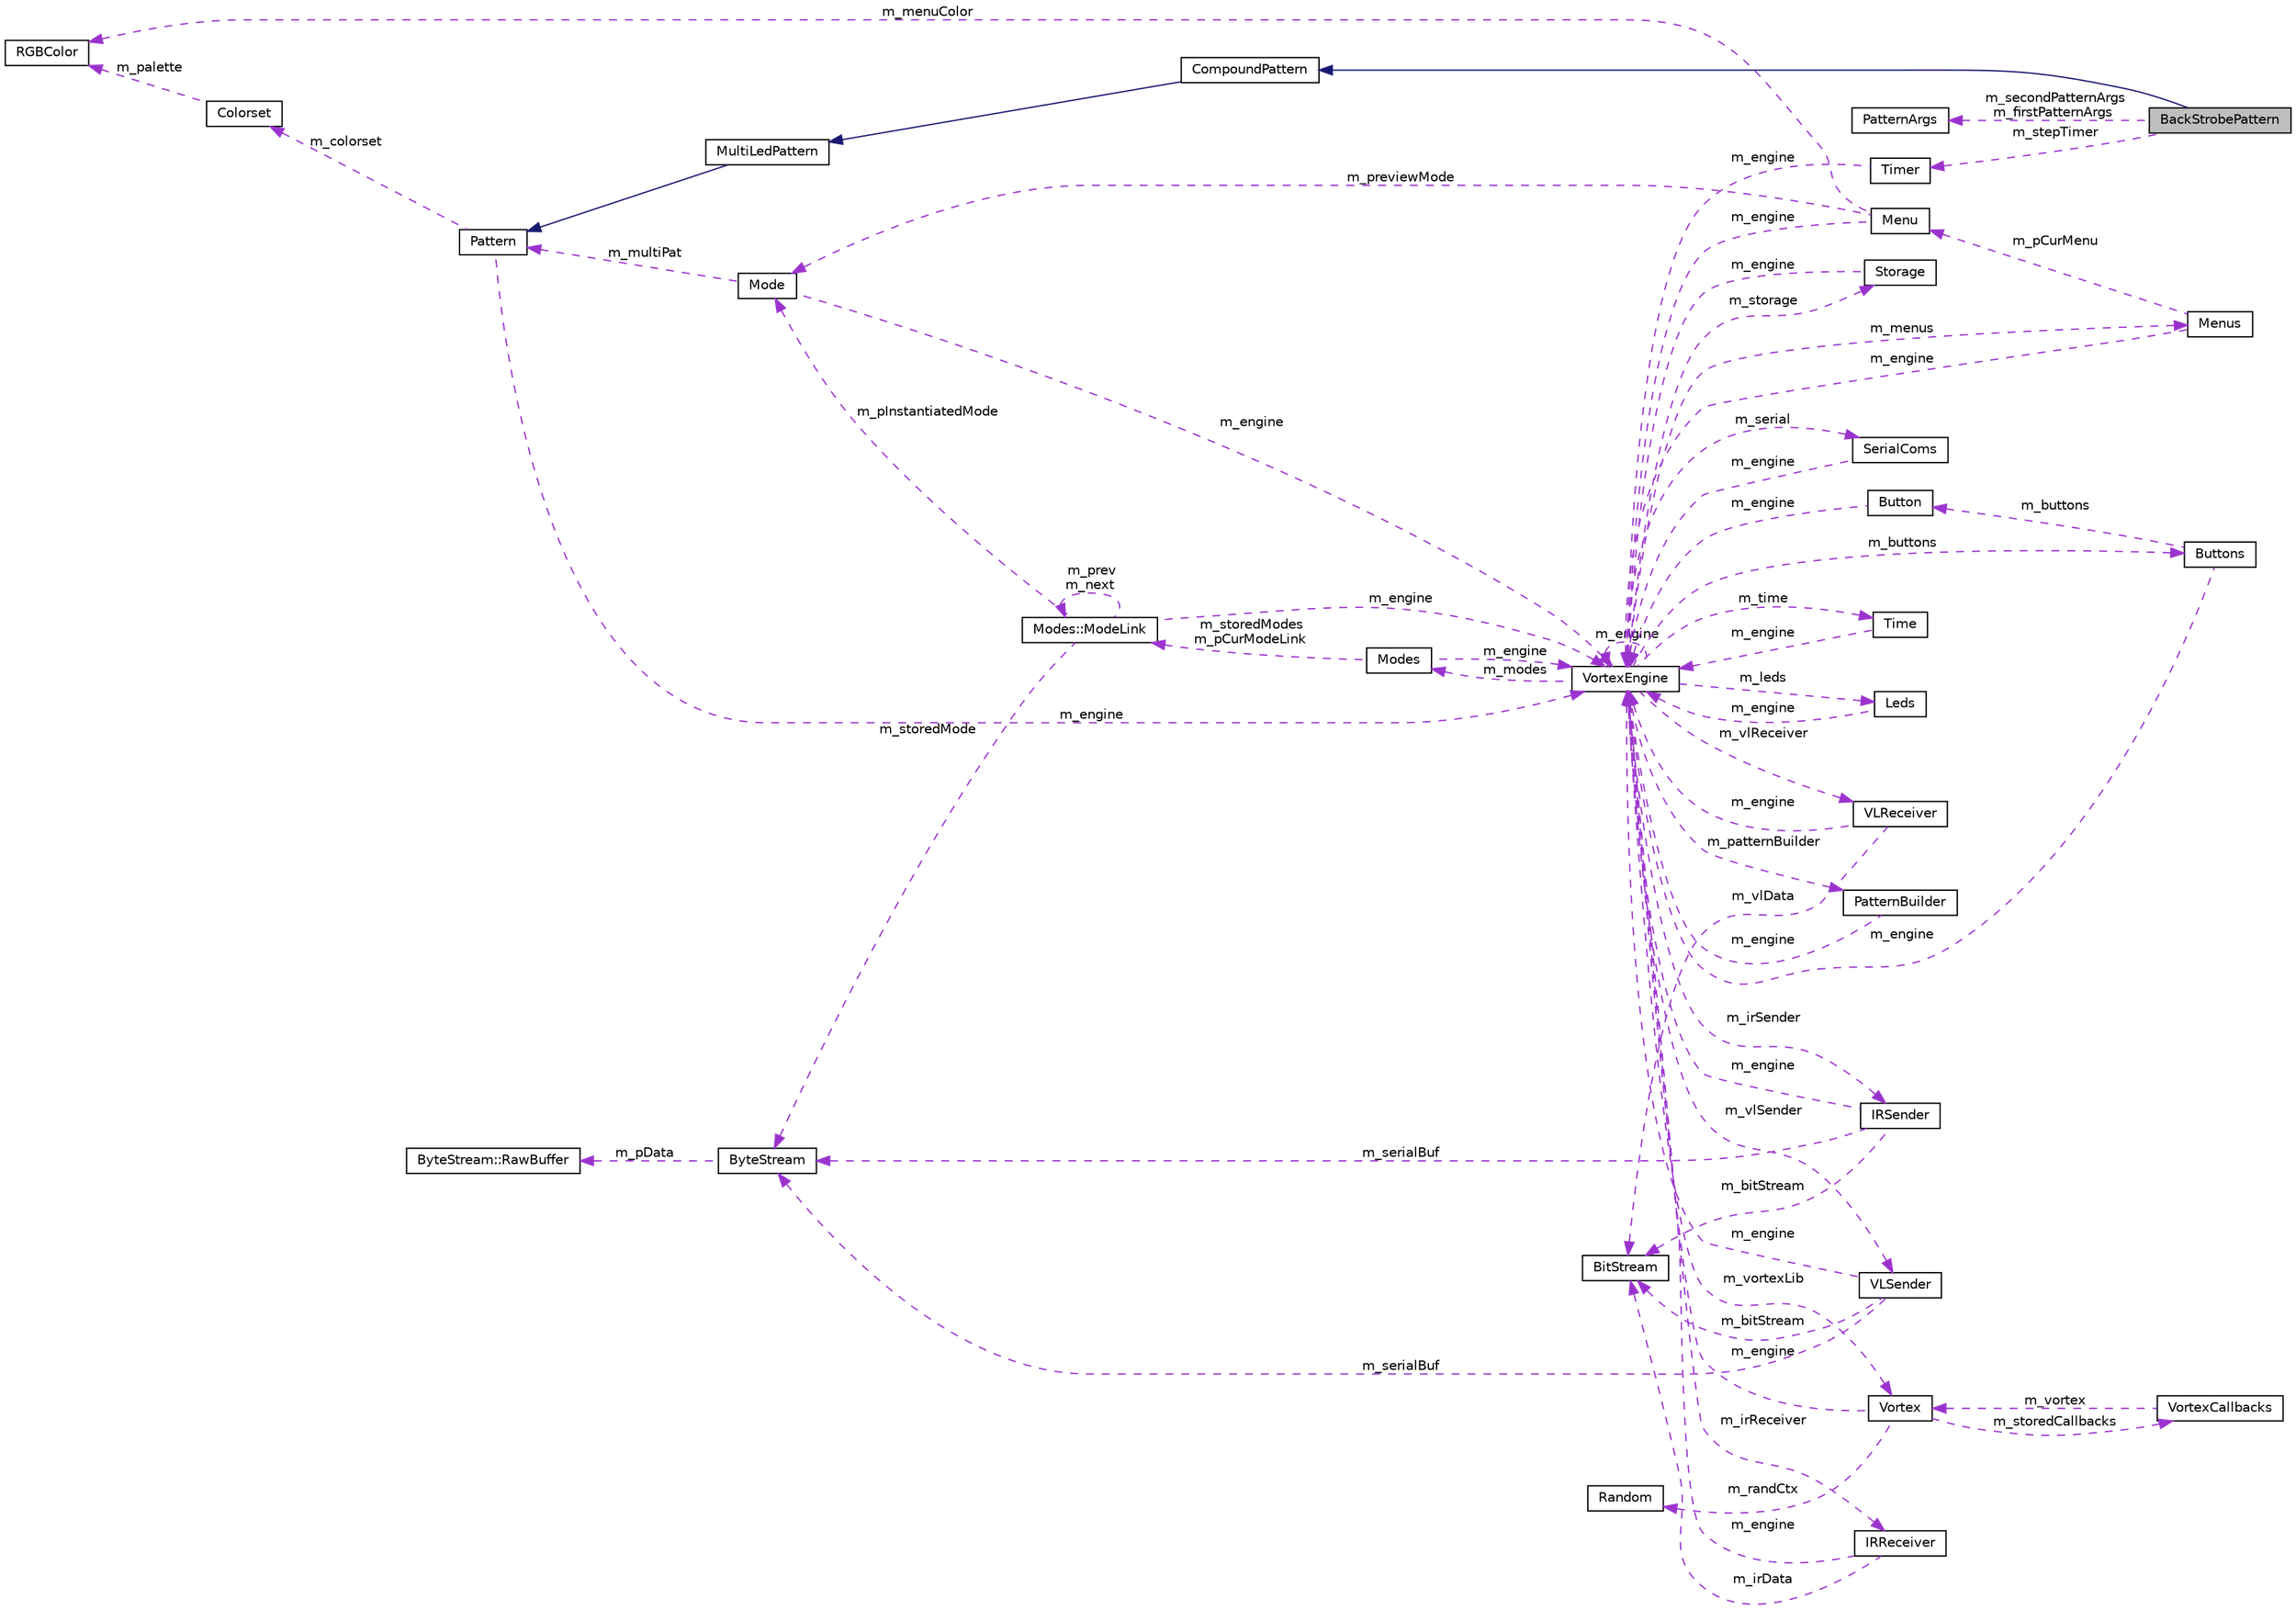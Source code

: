 digraph "BackStrobePattern"
{
 // INTERACTIVE_SVG=YES
 // LATEX_PDF_SIZE
  bgcolor="transparent";
  edge [fontname="Helvetica",fontsize="10",labelfontname="Helvetica",labelfontsize="10"];
  node [fontname="Helvetica",fontsize="10",shape=record];
  rankdir="LR";
  Node1 [label="BackStrobePattern",height=0.2,width=0.4,color="black", fillcolor="grey75", style="filled", fontcolor="black",tooltip=" "];
  Node2 -> Node1 [dir="back",color="midnightblue",fontsize="10",style="solid"];
  Node2 [label="CompoundPattern",height=0.2,width=0.4,color="black",URL="$classCompoundPattern.html",tooltip=" "];
  Node3 -> Node2 [dir="back",color="midnightblue",fontsize="10",style="solid"];
  Node3 [label="MultiLedPattern",height=0.2,width=0.4,color="black",URL="$classMultiLedPattern.html",tooltip=" "];
  Node4 -> Node3 [dir="back",color="midnightblue",fontsize="10",style="solid"];
  Node4 [label="Pattern",height=0.2,width=0.4,color="black",URL="$classPattern.html",tooltip=" "];
  Node5 -> Node4 [dir="back",color="darkorchid3",fontsize="10",style="dashed",label=" m_engine" ];
  Node5 [label="VortexEngine",height=0.2,width=0.4,color="black",URL="$classVortexEngine.html",tooltip=" "];
  Node6 -> Node5 [dir="back",color="darkorchid3",fontsize="10",style="dashed",label=" m_vlReceiver" ];
  Node6 [label="VLReceiver",height=0.2,width=0.4,color="black",URL="$classVLReceiver.html",tooltip=" "];
  Node5 -> Node6 [dir="back",color="darkorchid3",fontsize="10",style="dashed",label=" m_engine" ];
  Node7 -> Node6 [dir="back",color="darkorchid3",fontsize="10",style="dashed",label=" m_vlData" ];
  Node7 [label="BitStream",height=0.2,width=0.4,color="black",URL="$classBitStream.html",tooltip=" "];
  Node8 -> Node5 [dir="back",color="darkorchid3",fontsize="10",style="dashed",label=" m_storage" ];
  Node8 [label="Storage",height=0.2,width=0.4,color="black",URL="$classStorage.html",tooltip=" "];
  Node5 -> Node8 [dir="back",color="darkorchid3",fontsize="10",style="dashed",label=" m_engine" ];
  Node9 -> Node5 [dir="back",color="darkorchid3",fontsize="10",style="dashed",label=" m_irSender" ];
  Node9 [label="IRSender",height=0.2,width=0.4,color="black",URL="$classIRSender.html",tooltip=" "];
  Node5 -> Node9 [dir="back",color="darkorchid3",fontsize="10",style="dashed",label=" m_engine" ];
  Node7 -> Node9 [dir="back",color="darkorchid3",fontsize="10",style="dashed",label=" m_bitStream" ];
  Node10 -> Node9 [dir="back",color="darkorchid3",fontsize="10",style="dashed",label=" m_serialBuf" ];
  Node10 [label="ByteStream",height=0.2,width=0.4,color="black",URL="$classByteStream.html",tooltip=" "];
  Node11 -> Node10 [dir="back",color="darkorchid3",fontsize="10",style="dashed",label=" m_pData" ];
  Node11 [label="ByteStream::RawBuffer",height=0.2,width=0.4,color="black",URL="$structByteStream_1_1RawBuffer.html",tooltip=" "];
  Node5 -> Node5 [dir="back",color="darkorchid3",fontsize="10",style="dashed",label=" m_engine" ];
  Node12 -> Node5 [dir="back",color="darkorchid3",fontsize="10",style="dashed",label=" m_buttons" ];
  Node12 [label="Buttons",height=0.2,width=0.4,color="black",URL="$classButtons.html",tooltip=" "];
  Node5 -> Node12 [dir="back",color="darkorchid3",fontsize="10",style="dashed",label=" m_engine" ];
  Node13 -> Node12 [dir="back",color="darkorchid3",fontsize="10",style="dashed",label=" m_buttons" ];
  Node13 [label="Button",height=0.2,width=0.4,color="black",URL="$classButton.html",tooltip=" "];
  Node5 -> Node13 [dir="back",color="darkorchid3",fontsize="10",style="dashed",label=" m_engine" ];
  Node14 -> Node5 [dir="back",color="darkorchid3",fontsize="10",style="dashed",label=" m_leds" ];
  Node14 [label="Leds",height=0.2,width=0.4,color="black",URL="$classLeds.html",tooltip=" "];
  Node5 -> Node14 [dir="back",color="darkorchid3",fontsize="10",style="dashed",label=" m_engine" ];
  Node15 -> Node5 [dir="back",color="darkorchid3",fontsize="10",style="dashed",label=" m_patternBuilder" ];
  Node15 [label="PatternBuilder",height=0.2,width=0.4,color="black",URL="$classPatternBuilder.html",tooltip=" "];
  Node5 -> Node15 [dir="back",color="darkorchid3",fontsize="10",style="dashed",label=" m_engine" ];
  Node16 -> Node5 [dir="back",color="darkorchid3",fontsize="10",style="dashed",label=" m_vlSender" ];
  Node16 [label="VLSender",height=0.2,width=0.4,color="black",URL="$classVLSender.html",tooltip=" "];
  Node5 -> Node16 [dir="back",color="darkorchid3",fontsize="10",style="dashed",label=" m_engine" ];
  Node7 -> Node16 [dir="back",color="darkorchid3",fontsize="10",style="dashed",label=" m_bitStream" ];
  Node10 -> Node16 [dir="back",color="darkorchid3",fontsize="10",style="dashed",label=" m_serialBuf" ];
  Node17 -> Node5 [dir="back",color="darkorchid3",fontsize="10",style="dashed",label=" m_modes" ];
  Node17 [label="Modes",height=0.2,width=0.4,color="black",URL="$classModes.html",tooltip=" "];
  Node5 -> Node17 [dir="back",color="darkorchid3",fontsize="10",style="dashed",label=" m_engine" ];
  Node18 -> Node17 [dir="back",color="darkorchid3",fontsize="10",style="dashed",label=" m_storedModes\nm_pCurModeLink" ];
  Node18 [label="Modes::ModeLink",height=0.2,width=0.4,color="black",URL="$classModes_1_1ModeLink.html",tooltip=" "];
  Node19 -> Node18 [dir="back",color="darkorchid3",fontsize="10",style="dashed",label=" m_pInstantiatedMode" ];
  Node19 [label="Mode",height=0.2,width=0.4,color="black",URL="$classMode.html",tooltip=" "];
  Node5 -> Node19 [dir="back",color="darkorchid3",fontsize="10",style="dashed",label=" m_engine" ];
  Node4 -> Node19 [dir="back",color="darkorchid3",fontsize="10",style="dashed",label=" m_multiPat" ];
  Node5 -> Node18 [dir="back",color="darkorchid3",fontsize="10",style="dashed",label=" m_engine" ];
  Node10 -> Node18 [dir="back",color="darkorchid3",fontsize="10",style="dashed",label=" m_storedMode" ];
  Node18 -> Node18 [dir="back",color="darkorchid3",fontsize="10",style="dashed",label=" m_prev\nm_next" ];
  Node20 -> Node5 [dir="back",color="darkorchid3",fontsize="10",style="dashed",label=" m_serial" ];
  Node20 [label="SerialComs",height=0.2,width=0.4,color="black",URL="$classSerialComs.html",tooltip=" "];
  Node5 -> Node20 [dir="back",color="darkorchid3",fontsize="10",style="dashed",label=" m_engine" ];
  Node21 -> Node5 [dir="back",color="darkorchid3",fontsize="10",style="dashed",label=" m_vortexLib" ];
  Node21 [label="Vortex",height=0.2,width=0.4,color="black",URL="$classVortex.html",tooltip=" "];
  Node22 -> Node21 [dir="back",color="darkorchid3",fontsize="10",style="dashed",label=" m_randCtx" ];
  Node22 [label="Random",height=0.2,width=0.4,color="black",URL="$classRandom.html",tooltip=" "];
  Node5 -> Node21 [dir="back",color="darkorchid3",fontsize="10",style="dashed",label=" m_engine" ];
  Node23 -> Node21 [dir="back",color="darkorchid3",fontsize="10",style="dashed",label=" m_storedCallbacks" ];
  Node23 [label="VortexCallbacks",height=0.2,width=0.4,color="black",URL="$classVortexCallbacks.html",tooltip=" "];
  Node21 -> Node23 [dir="back",color="darkorchid3",fontsize="10",style="dashed",label=" m_vortex" ];
  Node24 -> Node5 [dir="back",color="darkorchid3",fontsize="10",style="dashed",label=" m_irReceiver" ];
  Node24 [label="IRReceiver",height=0.2,width=0.4,color="black",URL="$classIRReceiver.html",tooltip=" "];
  Node5 -> Node24 [dir="back",color="darkorchid3",fontsize="10",style="dashed",label=" m_engine" ];
  Node7 -> Node24 [dir="back",color="darkorchid3",fontsize="10",style="dashed",label=" m_irData" ];
  Node25 -> Node5 [dir="back",color="darkorchid3",fontsize="10",style="dashed",label=" m_time" ];
  Node25 [label="Time",height=0.2,width=0.4,color="black",URL="$classTime.html",tooltip=" "];
  Node5 -> Node25 [dir="back",color="darkorchid3",fontsize="10",style="dashed",label=" m_engine" ];
  Node26 -> Node5 [dir="back",color="darkorchid3",fontsize="10",style="dashed",label=" m_menus" ];
  Node26 [label="Menus",height=0.2,width=0.4,color="black",URL="$classMenus.html",tooltip=" "];
  Node5 -> Node26 [dir="back",color="darkorchid3",fontsize="10",style="dashed",label=" m_engine" ];
  Node27 -> Node26 [dir="back",color="darkorchid3",fontsize="10",style="dashed",label=" m_pCurMenu" ];
  Node27 [label="Menu",height=0.2,width=0.4,color="black",URL="$classMenu.html",tooltip=" "];
  Node19 -> Node27 [dir="back",color="darkorchid3",fontsize="10",style="dashed",label=" m_previewMode" ];
  Node28 -> Node27 [dir="back",color="darkorchid3",fontsize="10",style="dashed",label=" m_menuColor" ];
  Node28 [label="RGBColor",height=0.2,width=0.4,color="black",URL="$classRGBColor.html",tooltip=" "];
  Node5 -> Node27 [dir="back",color="darkorchid3",fontsize="10",style="dashed",label=" m_engine" ];
  Node29 -> Node4 [dir="back",color="darkorchid3",fontsize="10",style="dashed",label=" m_colorset" ];
  Node29 [label="Colorset",height=0.2,width=0.4,color="black",URL="$classColorset.html",tooltip=" "];
  Node28 -> Node29 [dir="back",color="darkorchid3",fontsize="10",style="dashed",label=" m_palette" ];
  Node30 -> Node1 [dir="back",color="darkorchid3",fontsize="10",style="dashed",label=" m_secondPatternArgs\nm_firstPatternArgs" ];
  Node30 [label="PatternArgs",height=0.2,width=0.4,color="black",URL="$classPatternArgs.html",tooltip=" "];
  Node31 -> Node1 [dir="back",color="darkorchid3",fontsize="10",style="dashed",label=" m_stepTimer" ];
  Node31 [label="Timer",height=0.2,width=0.4,color="black",URL="$classTimer.html",tooltip=" "];
  Node5 -> Node31 [dir="back",color="darkorchid3",fontsize="10",style="dashed",label=" m_engine" ];
}
